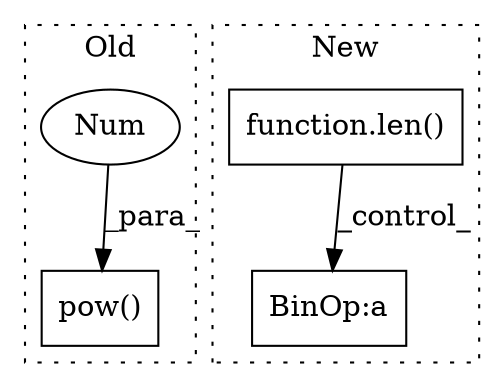 digraph G {
subgraph cluster0 {
1 [label="pow()" a="75" s="650,657" l="6,1" shape="box"];
4 [label="Num" a="76" s="656" l="1" shape="ellipse"];
label = "Old";
style="dotted";
}
subgraph cluster1 {
2 [label="function.len()" a="75" s="840,856" l="4,1" shape="box"];
3 [label="BinOp:a" a="82" s="1182" l="3" shape="box"];
label = "New";
style="dotted";
}
2 -> 3 [label="_control_"];
4 -> 1 [label="_para_"];
}